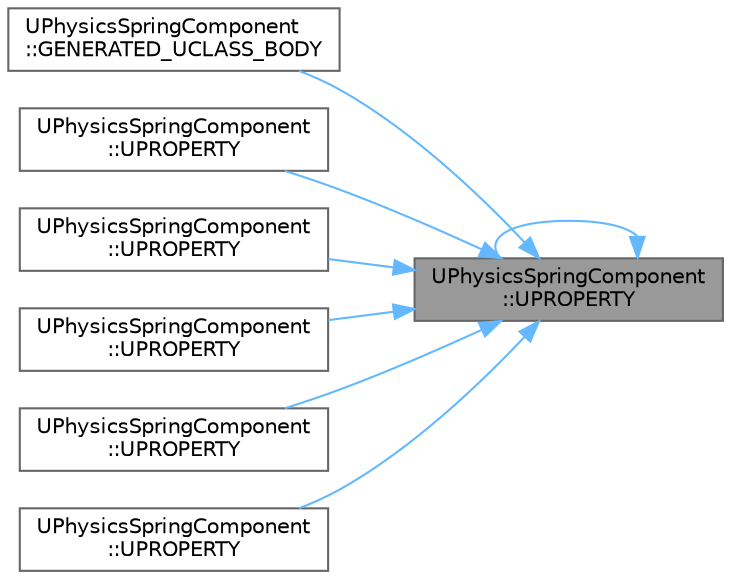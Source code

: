 digraph "UPhysicsSpringComponent::UPROPERTY"
{
 // INTERACTIVE_SVG=YES
 // LATEX_PDF_SIZE
  bgcolor="transparent";
  edge [fontname=Helvetica,fontsize=10,labelfontname=Helvetica,labelfontsize=10];
  node [fontname=Helvetica,fontsize=10,shape=box,height=0.2,width=0.4];
  rankdir="RL";
  Node1 [id="Node000001",label="UPhysicsSpringComponent\l::UPROPERTY",height=0.2,width=0.4,color="gray40", fillcolor="grey60", style="filled", fontcolor="black",tooltip="Specifies how quickly the spring can absorb energy of a body."];
  Node1 -> Node2 [id="edge1_Node000001_Node000002",dir="back",color="steelblue1",style="solid",tooltip=" "];
  Node2 [id="Node000002",label="UPhysicsSpringComponent\l::GENERATED_UCLASS_BODY",height=0.2,width=0.4,color="grey40", fillcolor="white", style="filled",URL="$de/db9/classUPhysicsSpringComponent.html#aa08c80c06be6ae6f80a72dad1828fad0",tooltip="Specifies how much strength the spring has."];
  Node1 -> Node3 [id="edge2_Node000001_Node000003",dir="back",color="steelblue1",style="solid",tooltip=" "];
  Node3 [id="Node000003",label="UPhysicsSpringComponent\l::UPROPERTY",height=0.2,width=0.4,color="grey40", fillcolor="white", style="filled",URL="$de/db9/classUPhysicsSpringComponent.html#a41a7c350da5fbf5a0665debde6768577",tooltip="The current compression of the spring."];
  Node1 -> Node1 [id="edge3_Node000001_Node000001",dir="back",color="steelblue1",style="solid",tooltip=" "];
  Node1 -> Node4 [id="edge4_Node000001_Node000004",dir="back",color="steelblue1",style="solid",tooltip=" "];
  Node4 [id="Node000004",label="UPhysicsSpringComponent\l::UPROPERTY",height=0.2,width=0.4,color="grey40", fillcolor="white", style="filled",URL="$de/db9/classUPhysicsSpringComponent.html#a4044eb2b9d3e9b5965421fd35ce1fcbb",tooltip="Strength of thrust force applied to the base object."];
  Node1 -> Node5 [id="edge5_Node000001_Node000005",dir="back",color="steelblue1",style="solid",tooltip=" "];
  Node5 [id="Node000005",label="UPhysicsSpringComponent\l::UPROPERTY",height=0.2,width=0.4,color="grey40", fillcolor="white", style="filled",URL="$de/db9/classUPhysicsSpringComponent.html#a98a8d20382ab281b38424aeb598be66a",tooltip="If true, the spring will ignore all components in its own actor."];
  Node1 -> Node6 [id="edge6_Node000001_Node000006",dir="back",color="steelblue1",style="solid",tooltip=" "];
  Node6 [id="Node000006",label="UPhysicsSpringComponent\l::UPROPERTY",height=0.2,width=0.4,color="grey40", fillcolor="white", style="filled",URL="$de/db9/classUPhysicsSpringComponent.html#aba611436b608b4fc5a3cac53427d3323",tooltip="Determines how long the spring will be along the X-axis at rest."];
  Node1 -> Node7 [id="edge7_Node000001_Node000007",dir="back",color="steelblue1",style="solid",tooltip=" "];
  Node7 [id="Node000007",label="UPhysicsSpringComponent\l::UPROPERTY",height=0.2,width=0.4,color="grey40", fillcolor="white", style="filled",URL="$de/db9/classUPhysicsSpringComponent.html#ac0d54cff4719988e65d75b4e5bd8b127",tooltip="Determines the radius of the spring."];
}
